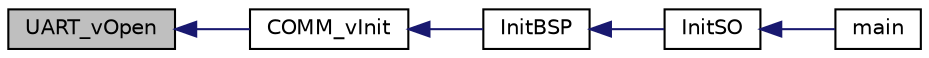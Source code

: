digraph "UART_vOpen"
{
  edge [fontname="Helvetica",fontsize="10",labelfontname="Helvetica",labelfontsize="10"];
  node [fontname="Helvetica",fontsize="10",shape=record];
  rankdir="LR";
  Node1 [label="UART_vOpen",height=0.2,width=0.4,color="black", fillcolor="grey75", style="filled", fontcolor="black"];
  Node1 -> Node2 [dir="back",color="midnightblue",fontsize="10",style="solid"];
  Node2 [label="COMM_vInit",height=0.2,width=0.4,color="black", fillcolor="white", style="filled",URL="$comm_8h.html#a8fe90dddfa5a9bdda7dc3871ea760a68"];
  Node2 -> Node3 [dir="back",color="midnightblue",fontsize="10",style="solid"];
  Node3 [label="InitBSP",height=0.2,width=0.4,color="black", fillcolor="white", style="filled",URL="$_o_s_config_8h.html#a360b716d6d8a1275013f7af14dfe2001"];
  Node3 -> Node4 [dir="back",color="midnightblue",fontsize="10",style="solid"];
  Node4 [label="InitSO",height=0.2,width=0.4,color="black", fillcolor="white", style="filled",URL="$main___s_o_8c.html#ae9cfb073532ce9962371c5296c4c3421",tooltip="Preemptive OS Kernel. "];
  Node4 -> Node5 [dir="back",color="midnightblue",fontsize="10",style="solid"];
  Node5 [label="main",height=0.2,width=0.4,color="black", fillcolor="white", style="filled",URL="$main___s_o_8c.html#a6288eba0f8e8ad3ab1544ad731eb7667"];
}
